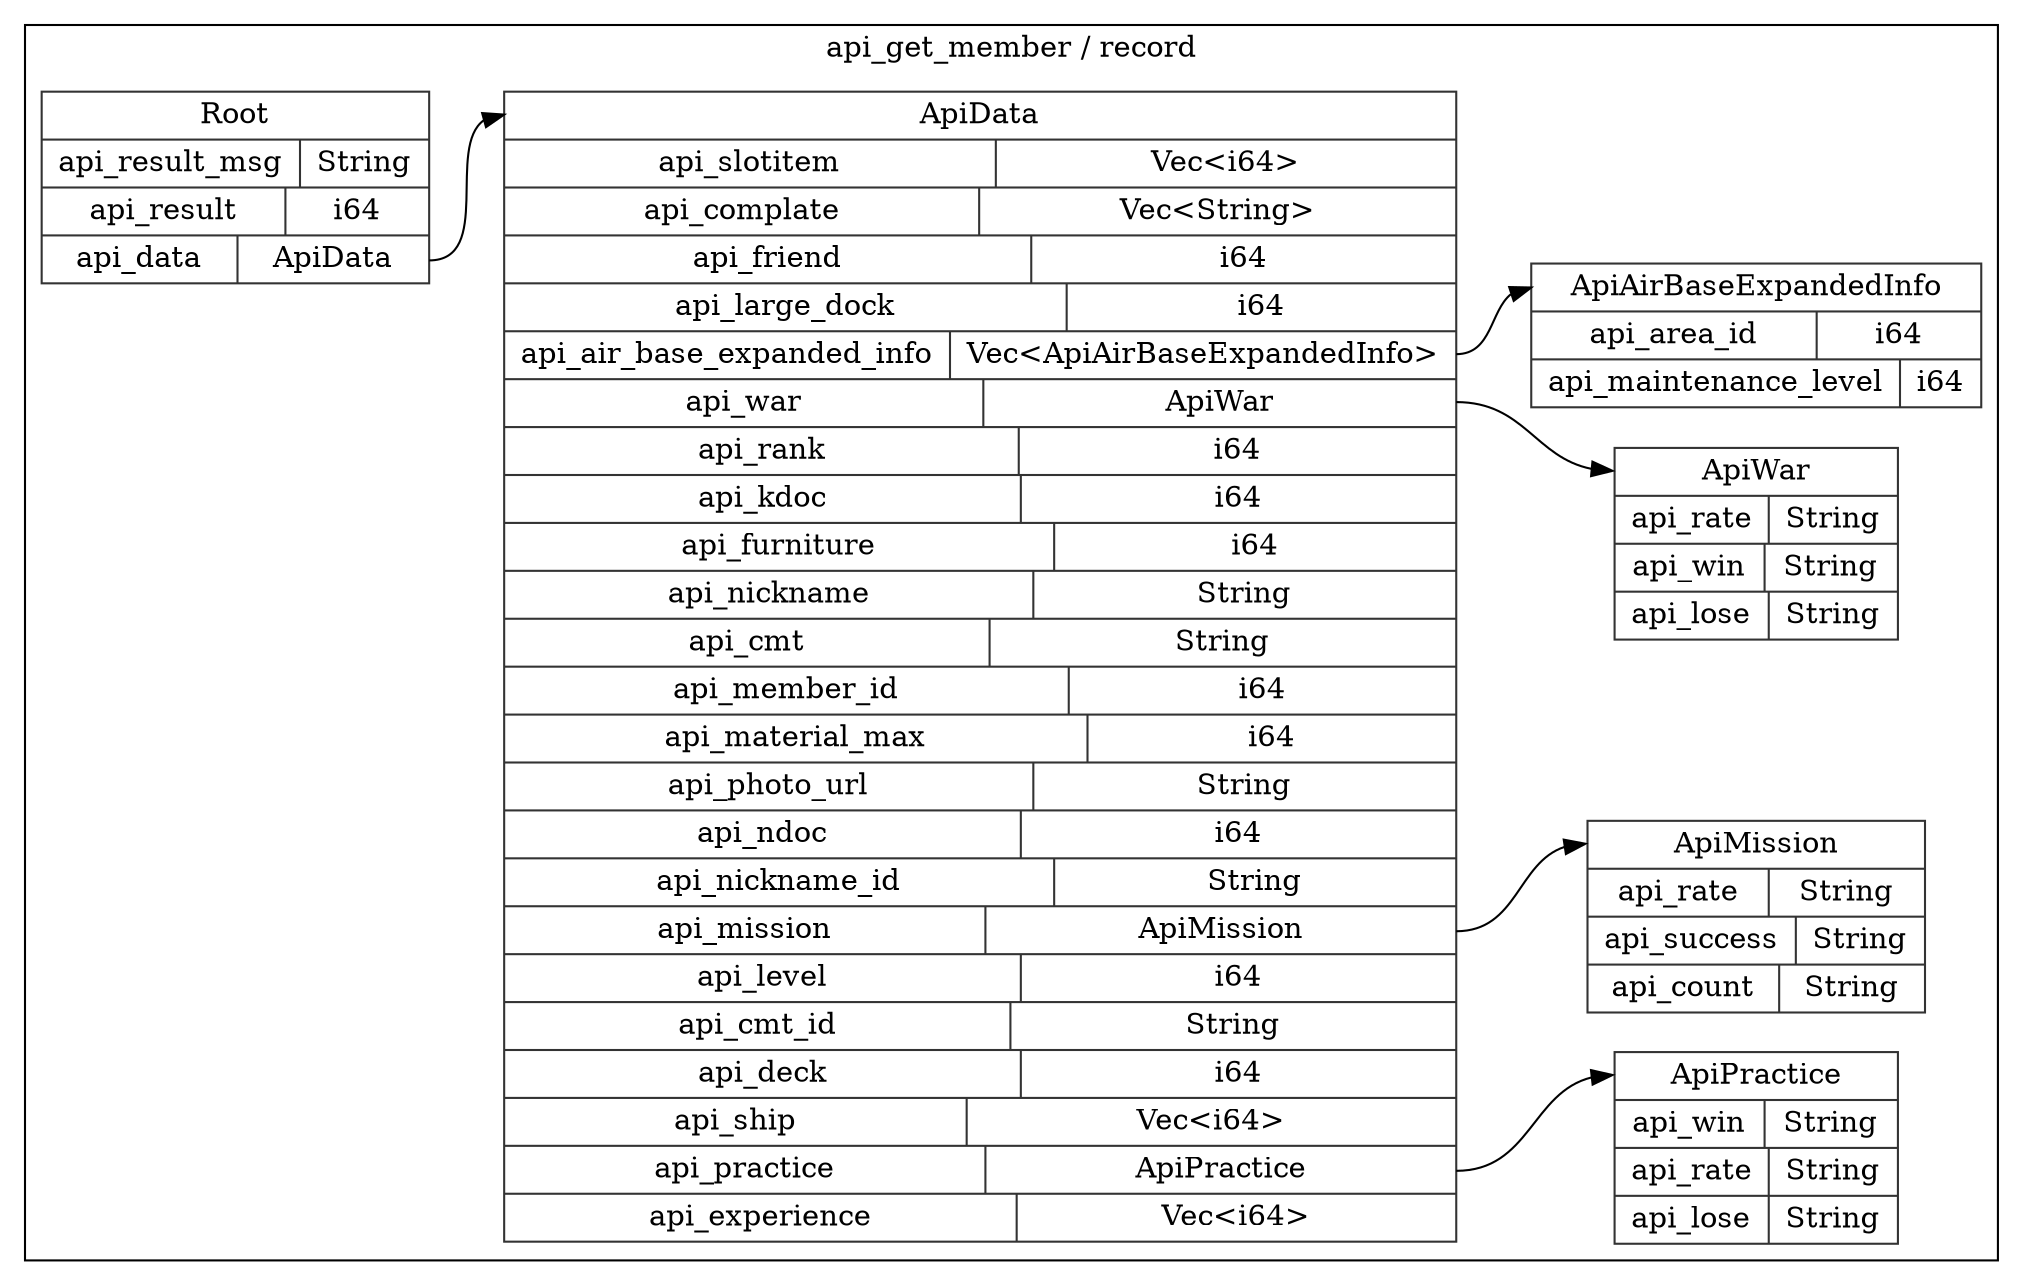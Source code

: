 digraph {
  rankdir=LR;
  subgraph cluster_0 {
    label="api_get_member / record";
    node [style="filled", color=white, style="solid", color=gray20];
    api_get_member__record__ApiAirBaseExpandedInfo [label="<ApiAirBaseExpandedInfo> ApiAirBaseExpandedInfo  | { api_area_id | <api_area_id> i64 } | { api_maintenance_level | <api_maintenance_level> i64 }", shape=record];
    api_get_member__record__Root [label="<Root> Root  | { api_result_msg | <api_result_msg> String } | { api_result | <api_result> i64 } | { api_data | <api_data> ApiData }", shape=record];
    api_get_member__record__ApiData;
    api_get_member__record__Root:api_data:e -> api_get_member__record__ApiData:ApiData:w;
    api_get_member__record__ApiData [label="<ApiData> ApiData  | { api_slotitem | <api_slotitem> Vec\<i64\> } | { api_complate | <api_complate> Vec\<String\> } | { api_friend | <api_friend> i64 } | { api_large_dock | <api_large_dock> i64 } | { api_air_base_expanded_info | <api_air_base_expanded_info> Vec\<ApiAirBaseExpandedInfo\> } | { api_war | <api_war> ApiWar } | { api_rank | <api_rank> i64 } | { api_kdoc | <api_kdoc> i64 } | { api_furniture | <api_furniture> i64 } | { api_nickname | <api_nickname> String } | { api_cmt | <api_cmt> String } | { api_member_id | <api_member_id> i64 } | { api_material_max | <api_material_max> i64 } | { api_photo_url | <api_photo_url> String } | { api_ndoc | <api_ndoc> i64 } | { api_nickname_id | <api_nickname_id> String } | { api_mission | <api_mission> ApiMission } | { api_level | <api_level> i64 } | { api_cmt_id | <api_cmt_id> String } | { api_deck | <api_deck> i64 } | { api_ship | <api_ship> Vec\<i64\> } | { api_practice | <api_practice> ApiPractice } | { api_experience | <api_experience> Vec\<i64\> }", shape=record];
    api_get_member__record__ApiData:api_air_base_expanded_info:e -> api_get_member__record__ApiAirBaseExpandedInfo:ApiAirBaseExpandedInfo:w;
    api_get_member__record__ApiWar;
    api_get_member__record__ApiData:api_war:e -> api_get_member__record__ApiWar:ApiWar:w;
    api_get_member__record__ApiMission;
    api_get_member__record__ApiData:api_mission:e -> api_get_member__record__ApiMission:ApiMission:w;
    api_get_member__record__ApiPractice;
    api_get_member__record__ApiData:api_practice:e -> api_get_member__record__ApiPractice:ApiPractice:w;
    api_get_member__record__ApiWar [label="<ApiWar> ApiWar  | { api_rate | <api_rate> String } | { api_win | <api_win> String } | { api_lose | <api_lose> String }", shape=record];
    api_get_member__record__ApiMission [label="<ApiMission> ApiMission  | { api_rate | <api_rate> String } | { api_success | <api_success> String } | { api_count | <api_count> String }", shape=record];
    api_get_member__record__ApiPractice [label="<ApiPractice> ApiPractice  | { api_win | <api_win> String } | { api_rate | <api_rate> String } | { api_lose | <api_lose> String }", shape=record];
  }
}
